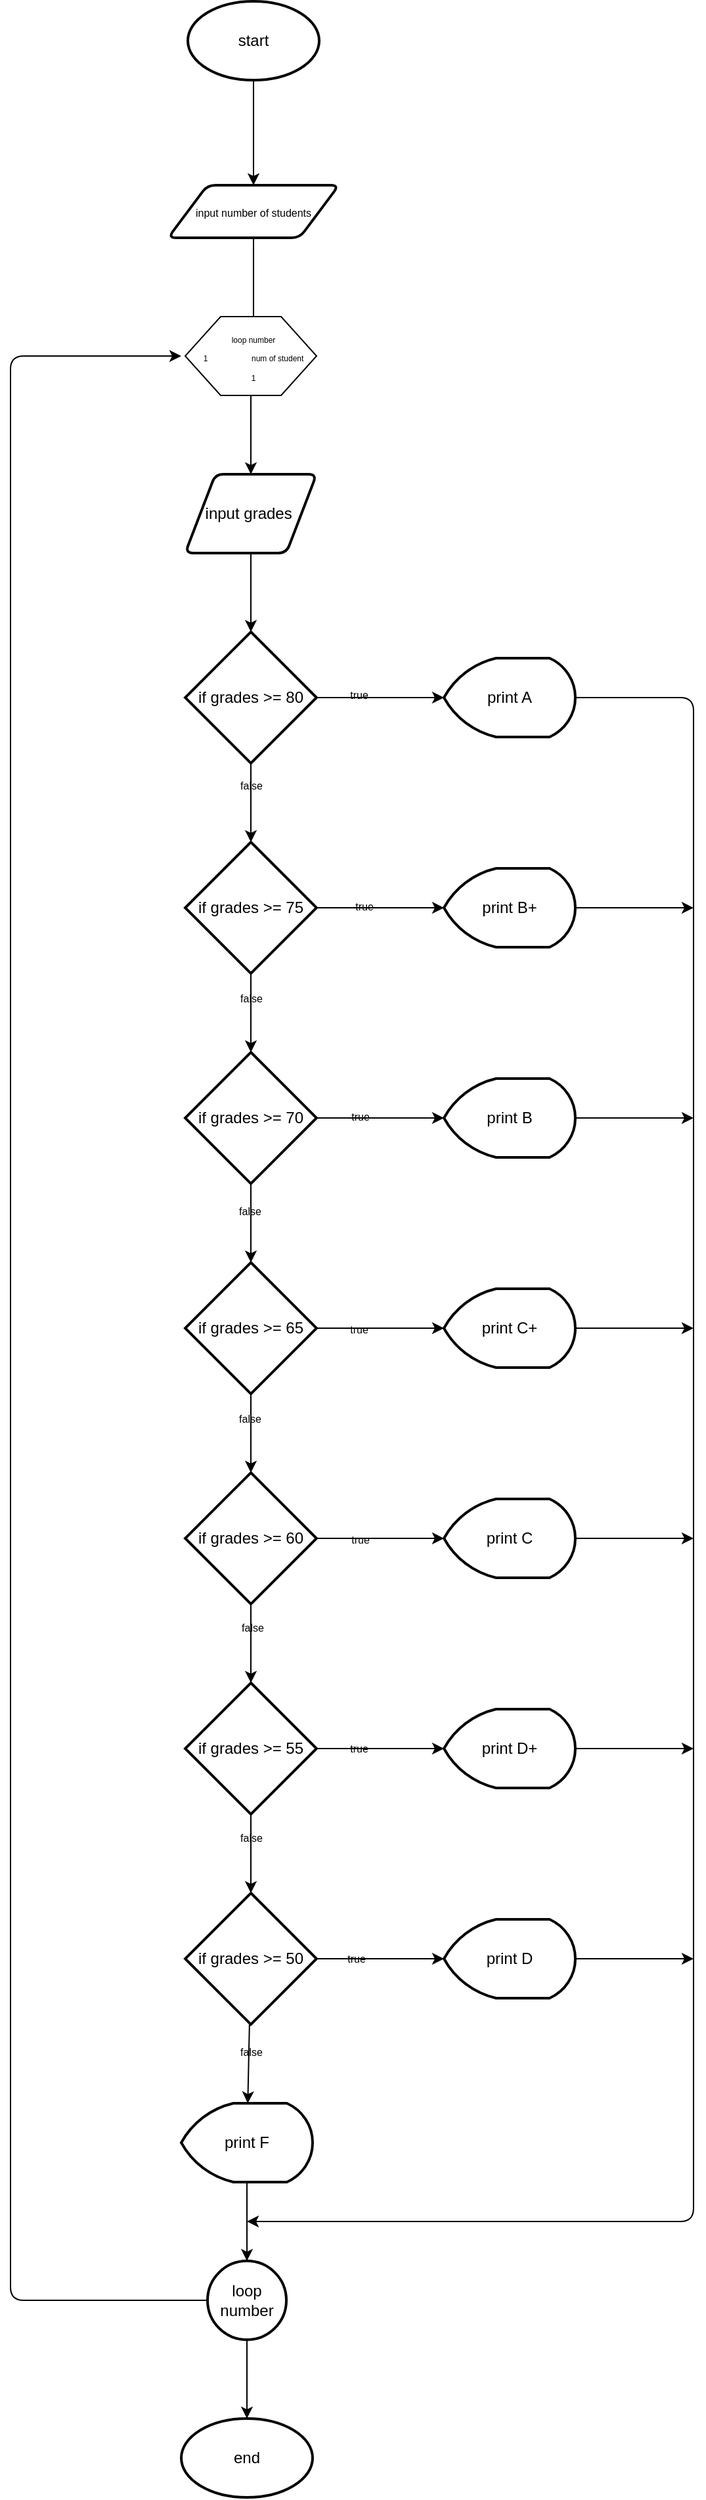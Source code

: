 <mxfile>
    <diagram id="pHNUdJILjK48OqeI8NVo" name="Page-1">
        <mxGraphModel dx="1002" dy="593" grid="1" gridSize="10" guides="1" tooltips="1" connect="1" arrows="1" fold="1" page="1" pageScale="1" pageWidth="850" pageHeight="1100" math="0" shadow="0">
            <root>
                <mxCell id="0"/>
                <mxCell id="1" parent="0"/>
                <mxCell id="28" value="" style="edgeStyle=none;html=1;fontSize=8;labelBackgroundColor=none;fontColor=default;" parent="1" source="3" target="4" edge="1">
                    <mxGeometry relative="1" as="geometry"/>
                </mxCell>
                <mxCell id="3" value="start" style="strokeWidth=2;html=1;shape=mxgraph.flowchart.start_1;whiteSpace=wrap;labelBackgroundColor=none;fontColor=default;" parent="1" vertex="1">
                    <mxGeometry x="295" y="90" width="100" height="60" as="geometry"/>
                </mxCell>
                <mxCell id="29" value="" style="edgeStyle=none;html=1;fontSize=8;labelBackgroundColor=none;fontColor=default;" parent="1" source="4" target="24" edge="1">
                    <mxGeometry relative="1" as="geometry"/>
                </mxCell>
                <mxCell id="4" value="&lt;font style=&quot;font-size: 8px;&quot;&gt;input number of students&lt;/font&gt;" style="shape=parallelogram;html=1;strokeWidth=2;perimeter=parallelogramPerimeter;whiteSpace=wrap;rounded=1;arcSize=12;size=0.23;labelBackgroundColor=none;fontColor=default;" parent="1" vertex="1">
                    <mxGeometry x="280" y="230" width="130" height="40" as="geometry"/>
                </mxCell>
                <mxCell id="30" value="" style="edgeStyle=none;html=1;fontSize=8;labelBackgroundColor=none;fontColor=default;" parent="1" source="5" target="19" edge="1">
                    <mxGeometry relative="1" as="geometry"/>
                </mxCell>
                <mxCell id="5" value="" style="verticalLabelPosition=bottom;verticalAlign=top;html=1;shape=hexagon;perimeter=hexagonPerimeter2;arcSize=6;size=0.27;labelBackgroundColor=none;fontColor=default;" parent="1" vertex="1">
                    <mxGeometry x="293" y="330" width="100" height="60" as="geometry"/>
                </mxCell>
                <mxCell id="32" value="" style="edgeStyle=none;html=1;fontSize=8;labelBackgroundColor=none;fontColor=default;" parent="1" source="6" target="7" edge="1">
                    <mxGeometry relative="1" as="geometry"/>
                </mxCell>
                <mxCell id="62" value="false" style="edgeLabel;html=1;align=center;verticalAlign=middle;resizable=0;points=[];fontSize=8;labelBackgroundColor=none;fontColor=default;" parent="32" vertex="1" connectable="0">
                    <mxGeometry x="-0.438" relative="1" as="geometry">
                        <mxPoint as="offset"/>
                    </mxGeometry>
                </mxCell>
                <mxCell id="40" value="" style="edgeStyle=none;html=1;fontSize=8;labelBackgroundColor=none;fontColor=default;" parent="1" source="6" target="13" edge="1">
                    <mxGeometry relative="1" as="geometry"/>
                </mxCell>
                <mxCell id="55" value="true" style="edgeLabel;html=1;align=center;verticalAlign=middle;resizable=0;points=[];fontSize=8;labelBackgroundColor=none;fontColor=default;" parent="40" vertex="1" connectable="0">
                    <mxGeometry x="-0.347" y="2" relative="1" as="geometry">
                        <mxPoint as="offset"/>
                    </mxGeometry>
                </mxCell>
                <mxCell id="6" value="if grades &amp;gt;= 80" style="strokeWidth=2;html=1;shape=mxgraph.flowchart.decision;whiteSpace=wrap;labelBackgroundColor=none;fontColor=default;" parent="1" vertex="1">
                    <mxGeometry x="293" y="570" width="100" height="100" as="geometry"/>
                </mxCell>
                <mxCell id="33" value="" style="edgeStyle=none;html=1;fontSize=8;labelBackgroundColor=none;fontColor=default;" parent="1" source="7" target="8" edge="1">
                    <mxGeometry relative="1" as="geometry"/>
                </mxCell>
                <mxCell id="63" value="false" style="edgeLabel;html=1;align=center;verticalAlign=middle;resizable=0;points=[];fontSize=8;labelBackgroundColor=none;fontColor=default;" parent="33" vertex="1" connectable="0">
                    <mxGeometry x="-0.391" relative="1" as="geometry">
                        <mxPoint as="offset"/>
                    </mxGeometry>
                </mxCell>
                <mxCell id="41" value="" style="edgeStyle=none;html=1;fontSize=8;labelBackgroundColor=none;fontColor=default;" parent="1" source="7" target="14" edge="1">
                    <mxGeometry relative="1" as="geometry"/>
                </mxCell>
                <mxCell id="56" value="true" style="edgeLabel;html=1;align=center;verticalAlign=middle;resizable=0;points=[];fontSize=8;labelBackgroundColor=none;fontColor=default;" parent="41" vertex="1" connectable="0">
                    <mxGeometry x="-0.269" y="1" relative="1" as="geometry">
                        <mxPoint as="offset"/>
                    </mxGeometry>
                </mxCell>
                <mxCell id="7" value="if grades &amp;gt;= 75" style="strokeWidth=2;html=1;shape=mxgraph.flowchart.decision;whiteSpace=wrap;labelBackgroundColor=none;fontColor=default;" parent="1" vertex="1">
                    <mxGeometry x="293" y="730" width="100" height="100" as="geometry"/>
                </mxCell>
                <mxCell id="34" value="" style="edgeStyle=none;html=1;fontSize=8;labelBackgroundColor=none;fontColor=default;" parent="1" source="8" target="9" edge="1">
                    <mxGeometry relative="1" as="geometry"/>
                </mxCell>
                <mxCell id="64" value="false" style="edgeLabel;html=1;align=center;verticalAlign=middle;resizable=0;points=[];fontSize=8;labelBackgroundColor=none;fontColor=default;" parent="34" vertex="1" connectable="0">
                    <mxGeometry x="-0.311" y="-1" relative="1" as="geometry">
                        <mxPoint as="offset"/>
                    </mxGeometry>
                </mxCell>
                <mxCell id="42" value="" style="edgeStyle=none;html=1;fontSize=8;labelBackgroundColor=none;fontColor=default;" parent="1" source="8" target="15" edge="1">
                    <mxGeometry relative="1" as="geometry"/>
                </mxCell>
                <mxCell id="57" value="true" style="edgeLabel;html=1;align=center;verticalAlign=middle;resizable=0;points=[];fontSize=8;labelBackgroundColor=none;fontColor=default;" parent="42" vertex="1" connectable="0">
                    <mxGeometry x="-0.318" y="1" relative="1" as="geometry">
                        <mxPoint as="offset"/>
                    </mxGeometry>
                </mxCell>
                <mxCell id="8" value="if grades &amp;gt;= 70" style="strokeWidth=2;html=1;shape=mxgraph.flowchart.decision;whiteSpace=wrap;labelBackgroundColor=none;fontColor=default;" parent="1" vertex="1">
                    <mxGeometry x="293" y="890" width="100" height="100" as="geometry"/>
                </mxCell>
                <mxCell id="35" value="" style="edgeStyle=none;html=1;fontSize=8;labelBackgroundColor=none;fontColor=default;" parent="1" source="9" target="10" edge="1">
                    <mxGeometry relative="1" as="geometry"/>
                </mxCell>
                <mxCell id="65" value="false" style="edgeLabel;html=1;align=center;verticalAlign=middle;resizable=0;points=[];fontSize=8;labelBackgroundColor=none;fontColor=default;" parent="35" vertex="1" connectable="0">
                    <mxGeometry x="-0.375" y="-1" relative="1" as="geometry">
                        <mxPoint as="offset"/>
                    </mxGeometry>
                </mxCell>
                <mxCell id="43" value="" style="edgeStyle=none;html=1;fontSize=8;labelBackgroundColor=none;fontColor=default;" parent="1" source="9" target="16" edge="1">
                    <mxGeometry relative="1" as="geometry"/>
                </mxCell>
                <mxCell id="58" value="true" style="edgeLabel;html=1;align=center;verticalAlign=middle;resizable=0;points=[];fontSize=8;labelBackgroundColor=none;fontColor=default;" parent="43" vertex="1" connectable="0">
                    <mxGeometry x="-0.347" y="-1" relative="1" as="geometry">
                        <mxPoint as="offset"/>
                    </mxGeometry>
                </mxCell>
                <mxCell id="9" value="if grades &amp;gt;= 65" style="strokeWidth=2;html=1;shape=mxgraph.flowchart.decision;whiteSpace=wrap;labelBackgroundColor=none;fontColor=default;" parent="1" vertex="1">
                    <mxGeometry x="293" y="1050" width="100" height="100" as="geometry"/>
                </mxCell>
                <mxCell id="36" value="" style="edgeStyle=none;html=1;fontSize=8;labelBackgroundColor=none;fontColor=default;" parent="1" source="10" target="12" edge="1">
                    <mxGeometry relative="1" as="geometry"/>
                </mxCell>
                <mxCell id="66" value="false" style="edgeLabel;html=1;align=center;verticalAlign=middle;resizable=0;points=[];fontSize=8;labelBackgroundColor=none;fontColor=default;" parent="36" vertex="1" connectable="0">
                    <mxGeometry x="-0.406" y="1" relative="1" as="geometry">
                        <mxPoint as="offset"/>
                    </mxGeometry>
                </mxCell>
                <mxCell id="44" value="" style="edgeStyle=none;html=1;fontSize=8;labelBackgroundColor=none;fontColor=default;" parent="1" source="10" target="17" edge="1">
                    <mxGeometry relative="1" as="geometry"/>
                </mxCell>
                <mxCell id="59" value="true" style="edgeLabel;html=1;align=center;verticalAlign=middle;resizable=0;points=[];fontSize=8;labelBackgroundColor=none;fontColor=default;" parent="44" vertex="1" connectable="0">
                    <mxGeometry x="-0.327" y="-1" relative="1" as="geometry">
                        <mxPoint as="offset"/>
                    </mxGeometry>
                </mxCell>
                <mxCell id="10" value="if grades &amp;gt;= 60" style="strokeWidth=2;html=1;shape=mxgraph.flowchart.decision;whiteSpace=wrap;labelBackgroundColor=none;fontColor=default;" parent="1" vertex="1">
                    <mxGeometry x="293" y="1210" width="100" height="100" as="geometry"/>
                </mxCell>
                <mxCell id="37" value="" style="edgeStyle=none;html=1;fontSize=8;labelBackgroundColor=none;fontColor=default;" parent="1" source="12" target="25" edge="1">
                    <mxGeometry relative="1" as="geometry"/>
                </mxCell>
                <mxCell id="67" value="false" style="edgeLabel;html=1;align=center;verticalAlign=middle;resizable=0;points=[];fontSize=8;labelBackgroundColor=none;fontColor=default;" parent="37" vertex="1" connectable="0">
                    <mxGeometry x="-0.422" relative="1" as="geometry">
                        <mxPoint as="offset"/>
                    </mxGeometry>
                </mxCell>
                <mxCell id="45" value="" style="edgeStyle=none;html=1;fontSize=8;labelBackgroundColor=none;fontColor=default;" parent="1" source="12" target="18" edge="1">
                    <mxGeometry relative="1" as="geometry"/>
                </mxCell>
                <mxCell id="60" value="true" style="edgeLabel;html=1;align=center;verticalAlign=middle;resizable=0;points=[];fontSize=8;labelBackgroundColor=none;fontColor=default;" parent="45" vertex="1" connectable="0">
                    <mxGeometry x="-0.347" relative="1" as="geometry">
                        <mxPoint as="offset"/>
                    </mxGeometry>
                </mxCell>
                <mxCell id="12" value="if grades &amp;gt;= 55" style="strokeWidth=2;html=1;shape=mxgraph.flowchart.decision;whiteSpace=wrap;labelBackgroundColor=none;fontColor=default;" parent="1" vertex="1">
                    <mxGeometry x="293" y="1370" width="100" height="100" as="geometry"/>
                </mxCell>
                <mxCell id="47" style="edgeStyle=none;html=1;fontSize=8;labelBackgroundColor=none;fontColor=default;" parent="1" source="13" edge="1">
                    <mxGeometry relative="1" as="geometry">
                        <mxPoint x="340" y="1780" as="targetPoint"/>
                        <Array as="points">
                            <mxPoint x="680" y="620"/>
                            <mxPoint x="680" y="1780"/>
                        </Array>
                    </mxGeometry>
                </mxCell>
                <mxCell id="13" value="print A" style="strokeWidth=2;html=1;shape=mxgraph.flowchart.display;whiteSpace=wrap;labelBackgroundColor=none;fontColor=default;" parent="1" vertex="1">
                    <mxGeometry x="490" y="590" width="100" height="60" as="geometry"/>
                </mxCell>
                <mxCell id="48" style="edgeStyle=none;html=1;fontSize=8;labelBackgroundColor=none;fontColor=default;" parent="1" source="14" edge="1">
                    <mxGeometry relative="1" as="geometry">
                        <mxPoint x="680" y="780" as="targetPoint"/>
                    </mxGeometry>
                </mxCell>
                <mxCell id="14" value="print B+" style="strokeWidth=2;html=1;shape=mxgraph.flowchart.display;whiteSpace=wrap;labelBackgroundColor=none;fontColor=default;" parent="1" vertex="1">
                    <mxGeometry x="490" y="750" width="100" height="60" as="geometry"/>
                </mxCell>
                <mxCell id="49" style="edgeStyle=none;html=1;fontSize=8;labelBackgroundColor=none;fontColor=default;" parent="1" source="15" edge="1">
                    <mxGeometry relative="1" as="geometry">
                        <mxPoint x="680" y="940" as="targetPoint"/>
                    </mxGeometry>
                </mxCell>
                <mxCell id="15" value="&lt;span style=&quot;font-family: Helvetica; font-size: 12px; font-style: normal; font-variant-ligatures: normal; font-variant-caps: normal; font-weight: 400; letter-spacing: normal; orphans: 2; text-align: center; text-indent: 0px; text-transform: none; widows: 2; word-spacing: 0px; -webkit-text-stroke-width: 0px; text-decoration-thickness: initial; text-decoration-style: initial; text-decoration-color: initial; float: none; display: inline !important;&quot;&gt;print B&lt;/span&gt;" style="strokeWidth=2;html=1;shape=mxgraph.flowchart.display;whiteSpace=wrap;labelBackgroundColor=none;fontColor=default;" parent="1" vertex="1">
                    <mxGeometry x="490" y="910" width="100" height="60" as="geometry"/>
                </mxCell>
                <mxCell id="50" style="edgeStyle=none;html=1;fontSize=8;labelBackgroundColor=none;fontColor=default;" parent="1" source="16" edge="1">
                    <mxGeometry relative="1" as="geometry">
                        <mxPoint x="680" y="1100" as="targetPoint"/>
                    </mxGeometry>
                </mxCell>
                <mxCell id="16" value="&lt;span style=&quot;font-family: Helvetica; font-size: 12px; font-style: normal; font-variant-ligatures: normal; font-variant-caps: normal; font-weight: 400; letter-spacing: normal; orphans: 2; text-align: center; text-indent: 0px; text-transform: none; widows: 2; word-spacing: 0px; -webkit-text-stroke-width: 0px; text-decoration-thickness: initial; text-decoration-style: initial; text-decoration-color: initial; float: none; display: inline !important;&quot;&gt;print C+&lt;/span&gt;" style="strokeWidth=2;html=1;shape=mxgraph.flowchart.display;whiteSpace=wrap;labelBackgroundColor=none;fontColor=default;" parent="1" vertex="1">
                    <mxGeometry x="490" y="1070" width="100" height="60" as="geometry"/>
                </mxCell>
                <mxCell id="51" style="edgeStyle=none;html=1;fontSize=8;labelBackgroundColor=none;fontColor=default;" parent="1" source="17" edge="1">
                    <mxGeometry relative="1" as="geometry">
                        <mxPoint x="680" y="1260" as="targetPoint"/>
                    </mxGeometry>
                </mxCell>
                <mxCell id="17" value="&lt;span style=&quot;font-family: Helvetica; font-size: 12px; font-style: normal; font-variant-ligatures: normal; font-variant-caps: normal; font-weight: 400; letter-spacing: normal; orphans: 2; text-align: center; text-indent: 0px; text-transform: none; widows: 2; word-spacing: 0px; -webkit-text-stroke-width: 0px; text-decoration-thickness: initial; text-decoration-style: initial; text-decoration-color: initial; float: none; display: inline !important;&quot;&gt;print C&lt;/span&gt;" style="strokeWidth=2;html=1;shape=mxgraph.flowchart.display;whiteSpace=wrap;labelBackgroundColor=none;fontColor=default;" parent="1" vertex="1">
                    <mxGeometry x="490" y="1230" width="100" height="60" as="geometry"/>
                </mxCell>
                <mxCell id="52" style="edgeStyle=none;html=1;fontSize=8;labelBackgroundColor=none;fontColor=default;" parent="1" source="18" edge="1">
                    <mxGeometry relative="1" as="geometry">
                        <mxPoint x="680" y="1420" as="targetPoint"/>
                    </mxGeometry>
                </mxCell>
                <mxCell id="18" value="&lt;span style=&quot;font-family: Helvetica; font-size: 12px; font-style: normal; font-variant-ligatures: normal; font-variant-caps: normal; font-weight: 400; letter-spacing: normal; orphans: 2; text-align: center; text-indent: 0px; text-transform: none; widows: 2; word-spacing: 0px; -webkit-text-stroke-width: 0px; text-decoration-thickness: initial; text-decoration-style: initial; text-decoration-color: initial; float: none; display: inline !important;&quot;&gt;print D+&lt;/span&gt;" style="strokeWidth=2;html=1;shape=mxgraph.flowchart.display;whiteSpace=wrap;labelBackgroundColor=none;fontColor=default;" parent="1" vertex="1">
                    <mxGeometry x="490" y="1390" width="100" height="60" as="geometry"/>
                </mxCell>
                <mxCell id="31" value="" style="edgeStyle=none;html=1;fontSize=8;labelBackgroundColor=none;fontColor=default;" parent="1" source="19" target="6" edge="1">
                    <mxGeometry relative="1" as="geometry"/>
                </mxCell>
                <mxCell id="19" value="input grades&amp;nbsp;" style="shape=parallelogram;html=1;strokeWidth=2;perimeter=parallelogramPerimeter;whiteSpace=wrap;rounded=1;arcSize=12;size=0.23;labelBackgroundColor=none;fontColor=default;" parent="1" vertex="1">
                    <mxGeometry x="293" y="450" width="100" height="60" as="geometry"/>
                </mxCell>
                <mxCell id="27" style="edgeStyle=none;html=1;entryX=0;entryY=0.5;entryDx=0;entryDy=0;fontSize=6;labelBackgroundColor=none;fontColor=default;" parent="1" source="20" target="24" edge="1">
                    <mxGeometry relative="1" as="geometry">
                        <Array as="points">
                            <mxPoint x="160" y="1840"/>
                            <mxPoint x="160" y="360"/>
                        </Array>
                    </mxGeometry>
                </mxCell>
                <mxCell id="54" value="" style="edgeStyle=none;html=1;fontSize=8;labelBackgroundColor=none;fontColor=default;" parent="1" source="20" target="22" edge="1">
                    <mxGeometry relative="1" as="geometry"/>
                </mxCell>
                <mxCell id="20" value="loop number" style="strokeWidth=2;html=1;shape=mxgraph.flowchart.start_2;whiteSpace=wrap;labelBackgroundColor=none;fontColor=default;" parent="1" vertex="1">
                    <mxGeometry x="310" y="1810" width="60" height="60" as="geometry"/>
                </mxCell>
                <mxCell id="53" style="edgeStyle=none;html=1;fontSize=8;labelBackgroundColor=none;fontColor=default;" parent="1" source="21" edge="1">
                    <mxGeometry relative="1" as="geometry">
                        <mxPoint x="680" y="1580" as="targetPoint"/>
                    </mxGeometry>
                </mxCell>
                <mxCell id="21" value="&lt;span style=&quot;font-family: Helvetica; font-size: 12px; font-style: normal; font-variant-ligatures: normal; font-variant-caps: normal; font-weight: 400; letter-spacing: normal; orphans: 2; text-align: center; text-indent: 0px; text-transform: none; widows: 2; word-spacing: 0px; -webkit-text-stroke-width: 0px; text-decoration-thickness: initial; text-decoration-style: initial; text-decoration-color: initial; float: none; display: inline !important;&quot;&gt;print D&lt;/span&gt;" style="strokeWidth=2;html=1;shape=mxgraph.flowchart.display;whiteSpace=wrap;labelBackgroundColor=none;fontColor=default;" parent="1" vertex="1">
                    <mxGeometry x="490" y="1550" width="100" height="60" as="geometry"/>
                </mxCell>
                <mxCell id="22" value="end" style="strokeWidth=2;html=1;shape=mxgraph.flowchart.start_1;whiteSpace=wrap;labelBackgroundColor=none;fontColor=default;" parent="1" vertex="1">
                    <mxGeometry x="290" y="1930" width="100" height="60" as="geometry"/>
                </mxCell>
                <mxCell id="24" value="&lt;font style=&quot;font-size: 6px;&quot;&gt;loop number&lt;br&gt;1&amp;nbsp; &amp;nbsp; &amp;nbsp; &amp;nbsp; &amp;nbsp; &amp;nbsp; &amp;nbsp; &amp;nbsp; &amp;nbsp; &amp;nbsp; num of student&lt;br&gt;1&lt;/font&gt;" style="text;html=1;strokeColor=none;fillColor=none;align=center;verticalAlign=middle;whiteSpace=wrap;rounded=0;labelBackgroundColor=none;fontColor=default;" parent="1" vertex="1">
                    <mxGeometry x="290" y="345" width="110" height="30" as="geometry"/>
                </mxCell>
                <mxCell id="38" value="" style="edgeStyle=none;html=1;fontSize=8;labelBackgroundColor=none;fontColor=default;" parent="1" source="25" target="26" edge="1">
                    <mxGeometry relative="1" as="geometry"/>
                </mxCell>
                <mxCell id="68" value="false" style="edgeLabel;html=1;align=center;verticalAlign=middle;resizable=0;points=[];fontSize=8;labelBackgroundColor=none;fontColor=default;" parent="38" vertex="1" connectable="0">
                    <mxGeometry x="-0.312" y="1" relative="1" as="geometry">
                        <mxPoint as="offset"/>
                    </mxGeometry>
                </mxCell>
                <mxCell id="46" value="" style="edgeStyle=none;html=1;fontSize=8;labelBackgroundColor=none;fontColor=default;" parent="1" source="25" target="21" edge="1">
                    <mxGeometry relative="1" as="geometry"/>
                </mxCell>
                <mxCell id="61" value="true" style="edgeLabel;html=1;align=center;verticalAlign=middle;resizable=0;points=[];fontSize=8;labelBackgroundColor=none;fontColor=default;" parent="46" vertex="1" connectable="0">
                    <mxGeometry x="-0.386" relative="1" as="geometry">
                        <mxPoint as="offset"/>
                    </mxGeometry>
                </mxCell>
                <mxCell id="25" value="if grades &amp;gt;= 50" style="strokeWidth=2;html=1;shape=mxgraph.flowchart.decision;whiteSpace=wrap;labelBackgroundColor=none;fontColor=default;" parent="1" vertex="1">
                    <mxGeometry x="293" y="1530" width="100" height="100" as="geometry"/>
                </mxCell>
                <mxCell id="39" value="" style="edgeStyle=none;html=1;fontSize=8;labelBackgroundColor=none;fontColor=default;" parent="1" source="26" target="20" edge="1">
                    <mxGeometry relative="1" as="geometry"/>
                </mxCell>
                <mxCell id="26" value="&lt;span style=&quot;font-family: Helvetica; font-size: 12px; font-style: normal; font-variant-ligatures: normal; font-variant-caps: normal; font-weight: 400; letter-spacing: normal; orphans: 2; text-align: center; text-indent: 0px; text-transform: none; widows: 2; word-spacing: 0px; -webkit-text-stroke-width: 0px; text-decoration-thickness: initial; text-decoration-style: initial; text-decoration-color: initial; float: none; display: inline !important;&quot;&gt;print F&lt;/span&gt;" style="strokeWidth=2;html=1;shape=mxgraph.flowchart.display;whiteSpace=wrap;labelBackgroundColor=none;fontColor=default;" parent="1" vertex="1">
                    <mxGeometry x="290" y="1690" width="100" height="60" as="geometry"/>
                </mxCell>
            </root>
        </mxGraphModel>
    </diagram>
</mxfile>